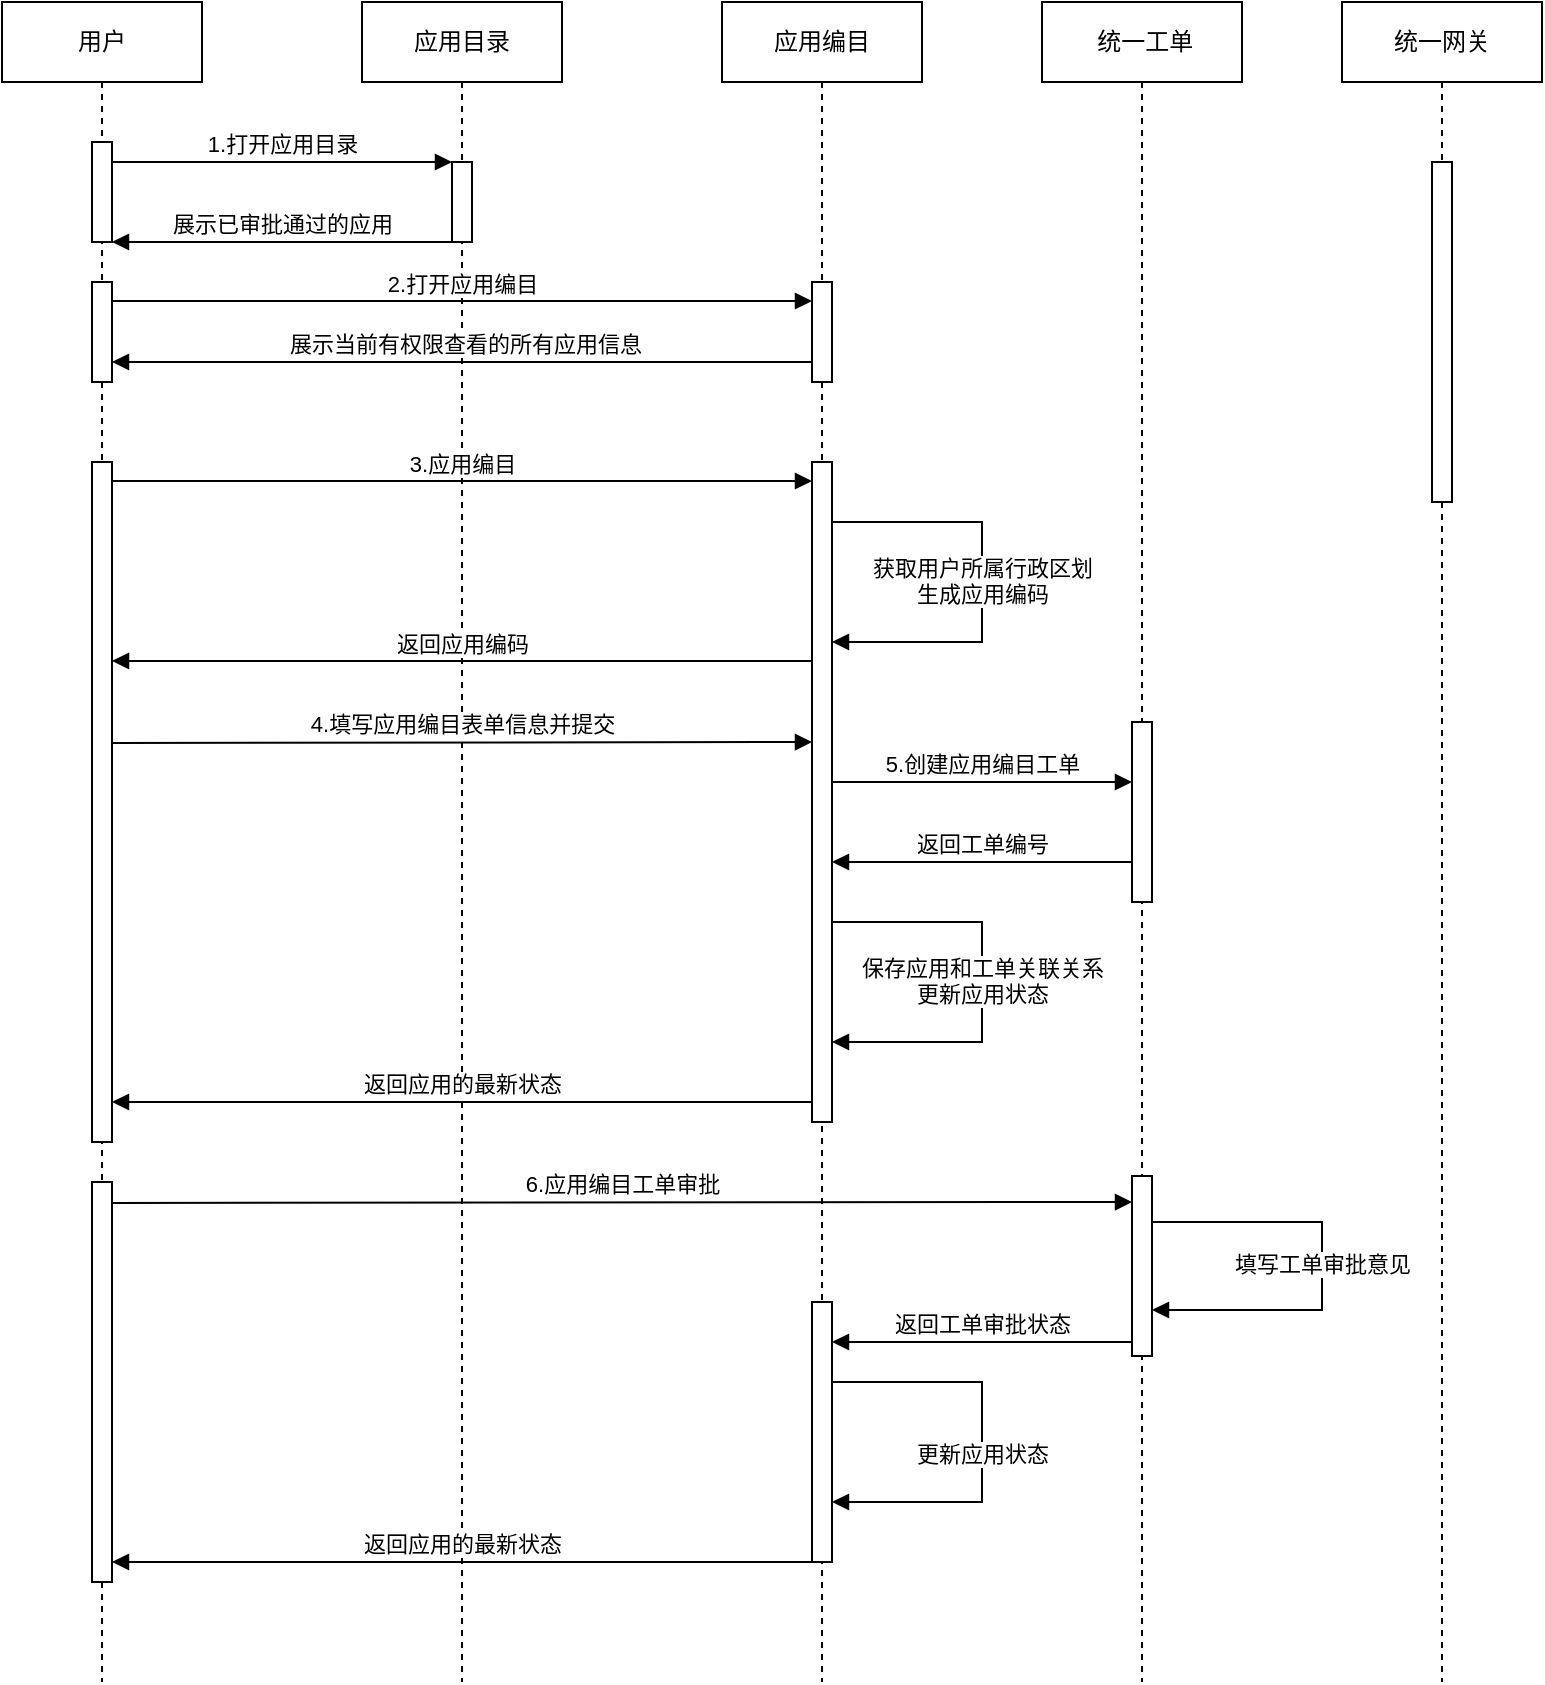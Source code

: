 <mxfile version="21.6.5" type="github">
  <diagram name="Page-1" id="2YBvvXClWsGukQMizWep">
    <mxGraphModel dx="794" dy="428" grid="1" gridSize="10" guides="1" tooltips="1" connect="1" arrows="1" fold="1" page="1" pageScale="1" pageWidth="850" pageHeight="1100" math="0" shadow="0">
      <root>
        <mxCell id="0" />
        <mxCell id="1" parent="0" />
        <mxCell id="aM9ryv3xv72pqoxQDRHE-1" value="用户" style="shape=umlLifeline;perimeter=lifelinePerimeter;whiteSpace=wrap;html=1;container=0;dropTarget=0;collapsible=0;recursiveResize=0;outlineConnect=0;portConstraint=eastwest;newEdgeStyle={&quot;edgeStyle&quot;:&quot;elbowEdgeStyle&quot;,&quot;elbow&quot;:&quot;vertical&quot;,&quot;curved&quot;:0,&quot;rounded&quot;:0};" parent="1" vertex="1">
          <mxGeometry x="40" y="40" width="100" height="840" as="geometry" />
        </mxCell>
        <mxCell id="aM9ryv3xv72pqoxQDRHE-2" value="" style="html=1;points=[];perimeter=orthogonalPerimeter;outlineConnect=0;targetShapes=umlLifeline;portConstraint=eastwest;newEdgeStyle={&quot;edgeStyle&quot;:&quot;elbowEdgeStyle&quot;,&quot;elbow&quot;:&quot;vertical&quot;,&quot;curved&quot;:0,&quot;rounded&quot;:0};" parent="aM9ryv3xv72pqoxQDRHE-1" vertex="1">
          <mxGeometry x="45" y="70" width="10" height="50" as="geometry" />
        </mxCell>
        <mxCell id="zECthKUtIngzaGEKfs0k-7" value="" style="html=1;points=[];perimeter=orthogonalPerimeter;outlineConnect=0;targetShapes=umlLifeline;portConstraint=eastwest;newEdgeStyle={&quot;edgeStyle&quot;:&quot;elbowEdgeStyle&quot;,&quot;elbow&quot;:&quot;vertical&quot;,&quot;curved&quot;:0,&quot;rounded&quot;:0};" vertex="1" parent="aM9ryv3xv72pqoxQDRHE-1">
          <mxGeometry x="45" y="140" width="10" height="50" as="geometry" />
        </mxCell>
        <mxCell id="zECthKUtIngzaGEKfs0k-28" value="" style="html=1;points=[];perimeter=orthogonalPerimeter;outlineConnect=0;targetShapes=umlLifeline;portConstraint=eastwest;newEdgeStyle={&quot;edgeStyle&quot;:&quot;elbowEdgeStyle&quot;,&quot;elbow&quot;:&quot;vertical&quot;,&quot;curved&quot;:0,&quot;rounded&quot;:0};" vertex="1" parent="aM9ryv3xv72pqoxQDRHE-1">
          <mxGeometry x="45" y="590" width="10" height="200" as="geometry" />
        </mxCell>
        <mxCell id="aM9ryv3xv72pqoxQDRHE-5" value="应用目录" style="shape=umlLifeline;perimeter=lifelinePerimeter;whiteSpace=wrap;html=1;container=0;dropTarget=0;collapsible=0;recursiveResize=0;outlineConnect=0;portConstraint=eastwest;newEdgeStyle={&quot;edgeStyle&quot;:&quot;elbowEdgeStyle&quot;,&quot;elbow&quot;:&quot;vertical&quot;,&quot;curved&quot;:0,&quot;rounded&quot;:0};" parent="1" vertex="1">
          <mxGeometry x="220" y="40" width="100" height="840" as="geometry" />
        </mxCell>
        <mxCell id="aM9ryv3xv72pqoxQDRHE-6" value="" style="html=1;points=[];perimeter=orthogonalPerimeter;outlineConnect=0;targetShapes=umlLifeline;portConstraint=eastwest;newEdgeStyle={&quot;edgeStyle&quot;:&quot;elbowEdgeStyle&quot;,&quot;elbow&quot;:&quot;vertical&quot;,&quot;curved&quot;:0,&quot;rounded&quot;:0};" parent="aM9ryv3xv72pqoxQDRHE-5" vertex="1">
          <mxGeometry x="45" y="80" width="10" height="40" as="geometry" />
        </mxCell>
        <mxCell id="aM9ryv3xv72pqoxQDRHE-7" value="1.打开应用目录" style="html=1;verticalAlign=bottom;endArrow=block;edgeStyle=elbowEdgeStyle;elbow=vertical;curved=0;rounded=0;" parent="1" source="aM9ryv3xv72pqoxQDRHE-2" target="aM9ryv3xv72pqoxQDRHE-6" edge="1">
          <mxGeometry relative="1" as="geometry">
            <mxPoint x="195" y="130" as="sourcePoint" />
            <Array as="points">
              <mxPoint x="180" y="120" />
            </Array>
          </mxGeometry>
        </mxCell>
        <mxCell id="aM9ryv3xv72pqoxQDRHE-9" value="展示已审批通过的应用" style="html=1;verticalAlign=bottom;endArrow=block;edgeStyle=elbowEdgeStyle;elbow=vertical;curved=0;rounded=0;" parent="1" source="aM9ryv3xv72pqoxQDRHE-6" target="aM9ryv3xv72pqoxQDRHE-2" edge="1">
          <mxGeometry relative="1" as="geometry">
            <mxPoint x="175" y="160" as="sourcePoint" />
            <Array as="points">
              <mxPoint x="190" y="160" />
            </Array>
            <mxPoint x="100" y="160" as="targetPoint" />
            <mxPoint as="offset" />
          </mxGeometry>
        </mxCell>
        <mxCell id="zECthKUtIngzaGEKfs0k-1" value="应用编目" style="shape=umlLifeline;perimeter=lifelinePerimeter;whiteSpace=wrap;html=1;container=0;dropTarget=0;collapsible=0;recursiveResize=0;outlineConnect=0;portConstraint=eastwest;newEdgeStyle={&quot;edgeStyle&quot;:&quot;elbowEdgeStyle&quot;,&quot;elbow&quot;:&quot;vertical&quot;,&quot;curved&quot;:0,&quot;rounded&quot;:0};" vertex="1" parent="1">
          <mxGeometry x="400" y="40" width="100" height="840" as="geometry" />
        </mxCell>
        <mxCell id="zECthKUtIngzaGEKfs0k-2" value="" style="html=1;points=[];perimeter=orthogonalPerimeter;outlineConnect=0;targetShapes=umlLifeline;portConstraint=eastwest;newEdgeStyle={&quot;edgeStyle&quot;:&quot;elbowEdgeStyle&quot;,&quot;elbow&quot;:&quot;vertical&quot;,&quot;curved&quot;:0,&quot;rounded&quot;:0};" vertex="1" parent="zECthKUtIngzaGEKfs0k-1">
          <mxGeometry x="45" y="140" width="10" height="50" as="geometry" />
        </mxCell>
        <mxCell id="zECthKUtIngzaGEKfs0k-32" value="" style="html=1;points=[];perimeter=orthogonalPerimeter;outlineConnect=0;targetShapes=umlLifeline;portConstraint=eastwest;newEdgeStyle={&quot;edgeStyle&quot;:&quot;elbowEdgeStyle&quot;,&quot;elbow&quot;:&quot;vertical&quot;,&quot;curved&quot;:0,&quot;rounded&quot;:0};" vertex="1" parent="zECthKUtIngzaGEKfs0k-1">
          <mxGeometry x="45" y="650" width="10" height="130" as="geometry" />
        </mxCell>
        <mxCell id="zECthKUtIngzaGEKfs0k-3" value="&amp;nbsp;统一工单" style="shape=umlLifeline;perimeter=lifelinePerimeter;whiteSpace=wrap;html=1;container=0;dropTarget=0;collapsible=0;recursiveResize=0;outlineConnect=0;portConstraint=eastwest;newEdgeStyle={&quot;edgeStyle&quot;:&quot;elbowEdgeStyle&quot;,&quot;elbow&quot;:&quot;vertical&quot;,&quot;curved&quot;:0,&quot;rounded&quot;:0};" vertex="1" parent="1">
          <mxGeometry x="560" y="40" width="100" height="840" as="geometry" />
        </mxCell>
        <mxCell id="zECthKUtIngzaGEKfs0k-4" value="" style="html=1;points=[];perimeter=orthogonalPerimeter;outlineConnect=0;targetShapes=umlLifeline;portConstraint=eastwest;newEdgeStyle={&quot;edgeStyle&quot;:&quot;elbowEdgeStyle&quot;,&quot;elbow&quot;:&quot;vertical&quot;,&quot;curved&quot;:0,&quot;rounded&quot;:0};" vertex="1" parent="zECthKUtIngzaGEKfs0k-3">
          <mxGeometry x="45" y="360" width="10" height="90" as="geometry" />
        </mxCell>
        <mxCell id="zECthKUtIngzaGEKfs0k-29" value="" style="html=1;points=[];perimeter=orthogonalPerimeter;outlineConnect=0;targetShapes=umlLifeline;portConstraint=eastwest;newEdgeStyle={&quot;edgeStyle&quot;:&quot;elbowEdgeStyle&quot;,&quot;elbow&quot;:&quot;vertical&quot;,&quot;curved&quot;:0,&quot;rounded&quot;:0};" vertex="1" parent="zECthKUtIngzaGEKfs0k-3">
          <mxGeometry x="45" y="587" width="10" height="90" as="geometry" />
        </mxCell>
        <mxCell id="zECthKUtIngzaGEKfs0k-31" value="填写工单审批意见" style="html=1;verticalAlign=bottom;endArrow=block;edgeStyle=elbowEdgeStyle;elbow=horizontal;curved=0;rounded=0;" edge="1" parent="zECthKUtIngzaGEKfs0k-3" source="zECthKUtIngzaGEKfs0k-29" target="zECthKUtIngzaGEKfs0k-29">
          <mxGeometry x="0.075" relative="1" as="geometry">
            <mxPoint x="60" y="610" as="sourcePoint" />
            <Array as="points">
              <mxPoint x="140" y="610" />
            </Array>
            <mxPoint x="60" y="670" as="targetPoint" />
            <mxPoint as="offset" />
          </mxGeometry>
        </mxCell>
        <mxCell id="zECthKUtIngzaGEKfs0k-5" value="统一网关" style="shape=umlLifeline;perimeter=lifelinePerimeter;whiteSpace=wrap;html=1;container=0;dropTarget=0;collapsible=0;recursiveResize=0;outlineConnect=0;portConstraint=eastwest;newEdgeStyle={&quot;edgeStyle&quot;:&quot;elbowEdgeStyle&quot;,&quot;elbow&quot;:&quot;vertical&quot;,&quot;curved&quot;:0,&quot;rounded&quot;:0};" vertex="1" parent="1">
          <mxGeometry x="710" y="40" width="100" height="840" as="geometry" />
        </mxCell>
        <mxCell id="zECthKUtIngzaGEKfs0k-6" value="" style="html=1;points=[];perimeter=orthogonalPerimeter;outlineConnect=0;targetShapes=umlLifeline;portConstraint=eastwest;newEdgeStyle={&quot;edgeStyle&quot;:&quot;elbowEdgeStyle&quot;,&quot;elbow&quot;:&quot;vertical&quot;,&quot;curved&quot;:0,&quot;rounded&quot;:0};" vertex="1" parent="zECthKUtIngzaGEKfs0k-5">
          <mxGeometry x="45" y="80" width="10" height="170" as="geometry" />
        </mxCell>
        <mxCell id="zECthKUtIngzaGEKfs0k-8" value="2.打开应用编目" style="html=1;verticalAlign=bottom;endArrow=block;edgeStyle=elbowEdgeStyle;elbow=vertical;curved=0;rounded=0;" edge="1" parent="1" source="zECthKUtIngzaGEKfs0k-7" target="zECthKUtIngzaGEKfs0k-2">
          <mxGeometry relative="1" as="geometry">
            <mxPoint x="105" y="189.5" as="sourcePoint" />
            <Array as="points">
              <mxPoint x="190" y="189.5" />
            </Array>
            <mxPoint x="275" y="189.5" as="targetPoint" />
          </mxGeometry>
        </mxCell>
        <mxCell id="zECthKUtIngzaGEKfs0k-9" value="&amp;nbsp;展示当前有权限查看的所有应用信息" style="html=1;verticalAlign=bottom;endArrow=block;edgeStyle=elbowEdgeStyle;elbow=horizontal;curved=0;rounded=0;" edge="1" parent="1" source="zECthKUtIngzaGEKfs0k-2" target="zECthKUtIngzaGEKfs0k-7">
          <mxGeometry relative="1" as="geometry">
            <mxPoint x="425" y="220" as="sourcePoint" />
            <Array as="points">
              <mxPoint x="350" y="220" />
            </Array>
            <mxPoint x="100" y="220" as="targetPoint" />
          </mxGeometry>
        </mxCell>
        <mxCell id="zECthKUtIngzaGEKfs0k-10" value="" style="html=1;points=[];perimeter=orthogonalPerimeter;outlineConnect=0;targetShapes=umlLifeline;portConstraint=eastwest;newEdgeStyle={&quot;edgeStyle&quot;:&quot;elbowEdgeStyle&quot;,&quot;elbow&quot;:&quot;vertical&quot;,&quot;curved&quot;:0,&quot;rounded&quot;:0};" vertex="1" parent="1">
          <mxGeometry x="85" y="270" width="10" height="340" as="geometry" />
        </mxCell>
        <mxCell id="zECthKUtIngzaGEKfs0k-11" value="" style="html=1;points=[];perimeter=orthogonalPerimeter;outlineConnect=0;targetShapes=umlLifeline;portConstraint=eastwest;newEdgeStyle={&quot;edgeStyle&quot;:&quot;elbowEdgeStyle&quot;,&quot;elbow&quot;:&quot;vertical&quot;,&quot;curved&quot;:0,&quot;rounded&quot;:0};" vertex="1" parent="1">
          <mxGeometry x="445" y="270" width="10" height="330" as="geometry" />
        </mxCell>
        <mxCell id="zECthKUtIngzaGEKfs0k-12" value="3.应用编目" style="html=1;verticalAlign=bottom;endArrow=block;edgeStyle=elbowEdgeStyle;elbow=vertical;curved=0;rounded=0;" edge="1" parent="1" source="zECthKUtIngzaGEKfs0k-10" target="zECthKUtIngzaGEKfs0k-11">
          <mxGeometry relative="1" as="geometry">
            <mxPoint x="105" y="279.5" as="sourcePoint" />
            <Array as="points">
              <mxPoint x="190" y="279.5" />
            </Array>
            <mxPoint x="275" y="279.5" as="targetPoint" />
          </mxGeometry>
        </mxCell>
        <mxCell id="zECthKUtIngzaGEKfs0k-13" value="返回应用编码" style="html=1;verticalAlign=bottom;endArrow=block;edgeStyle=elbowEdgeStyle;elbow=horizontal;curved=0;rounded=0;" edge="1" parent="1">
          <mxGeometry relative="1" as="geometry">
            <mxPoint x="445" y="369.5" as="sourcePoint" />
            <Array as="points">
              <mxPoint x="350" y="369.5" />
            </Array>
            <mxPoint x="95" y="369.5" as="targetPoint" />
          </mxGeometry>
        </mxCell>
        <mxCell id="zECthKUtIngzaGEKfs0k-14" value="获取用户所属行政区划&lt;br&gt;生成应用编码" style="html=1;verticalAlign=bottom;endArrow=block;edgeStyle=elbowEdgeStyle;elbow=horizontal;curved=0;rounded=0;" edge="1" parent="1" target="zECthKUtIngzaGEKfs0k-11">
          <mxGeometry x="0.143" relative="1" as="geometry">
            <mxPoint x="455" y="300" as="sourcePoint" />
            <Array as="points">
              <mxPoint x="530" y="360" />
            </Array>
            <mxPoint x="535.5" y="340" as="targetPoint" />
            <mxPoint as="offset" />
          </mxGeometry>
        </mxCell>
        <mxCell id="zECthKUtIngzaGEKfs0k-15" value="4.填写应用编目表单信息并提交" style="html=1;verticalAlign=bottom;endArrow=block;edgeStyle=elbowEdgeStyle;elbow=vertical;curved=0;rounded=0;" edge="1" parent="1">
          <mxGeometry relative="1" as="geometry">
            <mxPoint x="95" y="410.5" as="sourcePoint" />
            <Array as="points">
              <mxPoint x="190" y="410" />
            </Array>
            <mxPoint x="445" y="410.5" as="targetPoint" />
          </mxGeometry>
        </mxCell>
        <mxCell id="zECthKUtIngzaGEKfs0k-16" value="5.创建应用编目工单" style="html=1;verticalAlign=bottom;endArrow=block;edgeStyle=elbowEdgeStyle;elbow=vertical;curved=0;rounded=0;" edge="1" parent="1" source="zECthKUtIngzaGEKfs0k-11" target="zECthKUtIngzaGEKfs0k-4">
          <mxGeometry relative="1" as="geometry">
            <mxPoint x="470" y="430.5" as="sourcePoint" />
            <Array as="points">
              <mxPoint x="565" y="430" />
            </Array>
            <mxPoint x="820" y="430.5" as="targetPoint" />
          </mxGeometry>
        </mxCell>
        <mxCell id="zECthKUtIngzaGEKfs0k-17" value="返回工单编号" style="html=1;verticalAlign=bottom;endArrow=block;edgeStyle=elbowEdgeStyle;elbow=horizontal;curved=0;rounded=0;" edge="1" parent="1" source="zECthKUtIngzaGEKfs0k-4" target="zECthKUtIngzaGEKfs0k-11">
          <mxGeometry relative="1" as="geometry">
            <mxPoint x="600" y="470" as="sourcePoint" />
            <Array as="points">
              <mxPoint x="505" y="470" />
            </Array>
            <mxPoint x="460" y="470" as="targetPoint" />
          </mxGeometry>
        </mxCell>
        <mxCell id="zECthKUtIngzaGEKfs0k-18" value="保存应用和工单关联关系&lt;br&gt;更新应用状态" style="html=1;verticalAlign=bottom;endArrow=block;edgeStyle=elbowEdgeStyle;elbow=horizontal;curved=0;rounded=0;" edge="1" parent="1">
          <mxGeometry x="0.143" relative="1" as="geometry">
            <mxPoint x="455" y="500" as="sourcePoint" />
            <Array as="points">
              <mxPoint x="530" y="560" />
            </Array>
            <mxPoint x="455" y="560" as="targetPoint" />
            <mxPoint as="offset" />
          </mxGeometry>
        </mxCell>
        <mxCell id="zECthKUtIngzaGEKfs0k-19" value="返回应用的最新状态" style="html=1;verticalAlign=bottom;endArrow=block;edgeStyle=elbowEdgeStyle;elbow=horizontal;curved=0;rounded=0;" edge="1" parent="1">
          <mxGeometry relative="1" as="geometry">
            <mxPoint x="445" y="590" as="sourcePoint" />
            <Array as="points">
              <mxPoint x="350" y="590" />
            </Array>
            <mxPoint x="95" y="590" as="targetPoint" />
          </mxGeometry>
        </mxCell>
        <mxCell id="zECthKUtIngzaGEKfs0k-20" value="6.应用编目工单审批" style="html=1;verticalAlign=bottom;endArrow=block;edgeStyle=elbowEdgeStyle;elbow=vertical;curved=0;rounded=0;" edge="1" parent="1" target="zECthKUtIngzaGEKfs0k-29">
          <mxGeometry relative="1" as="geometry">
            <mxPoint x="95" y="640.5" as="sourcePoint" />
            <Array as="points">
              <mxPoint x="190" y="640" />
            </Array>
            <mxPoint x="600" y="640" as="targetPoint" />
          </mxGeometry>
        </mxCell>
        <mxCell id="zECthKUtIngzaGEKfs0k-33" value="返回工单审批状态" style="html=1;verticalAlign=bottom;endArrow=block;edgeStyle=elbowEdgeStyle;elbow=horizontal;curved=0;rounded=0;" edge="1" parent="1">
          <mxGeometry relative="1" as="geometry">
            <mxPoint x="605" y="710" as="sourcePoint" />
            <Array as="points">
              <mxPoint x="505" y="710" />
            </Array>
            <mxPoint x="455" y="710" as="targetPoint" />
          </mxGeometry>
        </mxCell>
        <mxCell id="zECthKUtIngzaGEKfs0k-34" value="更新应用状态" style="html=1;verticalAlign=bottom;endArrow=block;edgeStyle=elbowEdgeStyle;elbow=horizontal;curved=0;rounded=0;" edge="1" parent="1">
          <mxGeometry x="0.143" relative="1" as="geometry">
            <mxPoint x="455" y="730" as="sourcePoint" />
            <Array as="points">
              <mxPoint x="530" y="790" />
            </Array>
            <mxPoint x="455" y="790" as="targetPoint" />
            <mxPoint as="offset" />
          </mxGeometry>
        </mxCell>
        <mxCell id="zECthKUtIngzaGEKfs0k-35" value="返回应用的最新状态" style="html=1;verticalAlign=bottom;endArrow=block;edgeStyle=elbowEdgeStyle;elbow=horizontal;curved=0;rounded=0;" edge="1" parent="1">
          <mxGeometry relative="1" as="geometry">
            <mxPoint x="445" y="820" as="sourcePoint" />
            <Array as="points">
              <mxPoint x="350" y="820" />
            </Array>
            <mxPoint x="95" y="820" as="targetPoint" />
          </mxGeometry>
        </mxCell>
      </root>
    </mxGraphModel>
  </diagram>
</mxfile>
